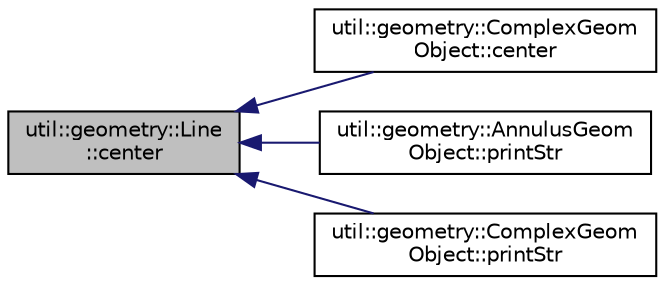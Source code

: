 digraph "util::geometry::Line::center"
{
  edge [fontname="Helvetica",fontsize="10",labelfontname="Helvetica",labelfontsize="10"];
  node [fontname="Helvetica",fontsize="10",shape=record];
  rankdir="LR";
  Node37 [label="util::geometry::Line\l::center",height=0.2,width=0.4,color="black", fillcolor="grey75", style="filled", fontcolor="black"];
  Node37 -> Node38 [dir="back",color="midnightblue",fontsize="10",style="solid",fontname="Helvetica"];
  Node38 [label="util::geometry::ComplexGeom\lObject::center",height=0.2,width=0.4,color="black", fillcolor="white", style="filled",URL="$classutil_1_1geometry_1_1ComplexGeomObject.html#a03ead36fb4bdb0fb1a411c0ec038f168",tooltip="Computes the center of object. "];
  Node37 -> Node39 [dir="back",color="midnightblue",fontsize="10",style="solid",fontname="Helvetica"];
  Node39 [label="util::geometry::AnnulusGeom\lObject::printStr",height=0.2,width=0.4,color="black", fillcolor="white", style="filled",URL="$classutil_1_1geometry_1_1AnnulusGeomObject.html#a5026f0d0a1410cf92f09a68093fd7255",tooltip="Prints the information. "];
  Node37 -> Node40 [dir="back",color="midnightblue",fontsize="10",style="solid",fontname="Helvetica"];
  Node40 [label="util::geometry::ComplexGeom\lObject::printStr",height=0.2,width=0.4,color="black", fillcolor="white", style="filled",URL="$classutil_1_1geometry_1_1ComplexGeomObject.html#aaf440f9d171c9fd8faf185b6bd352eb4",tooltip="Prints the information. "];
}
